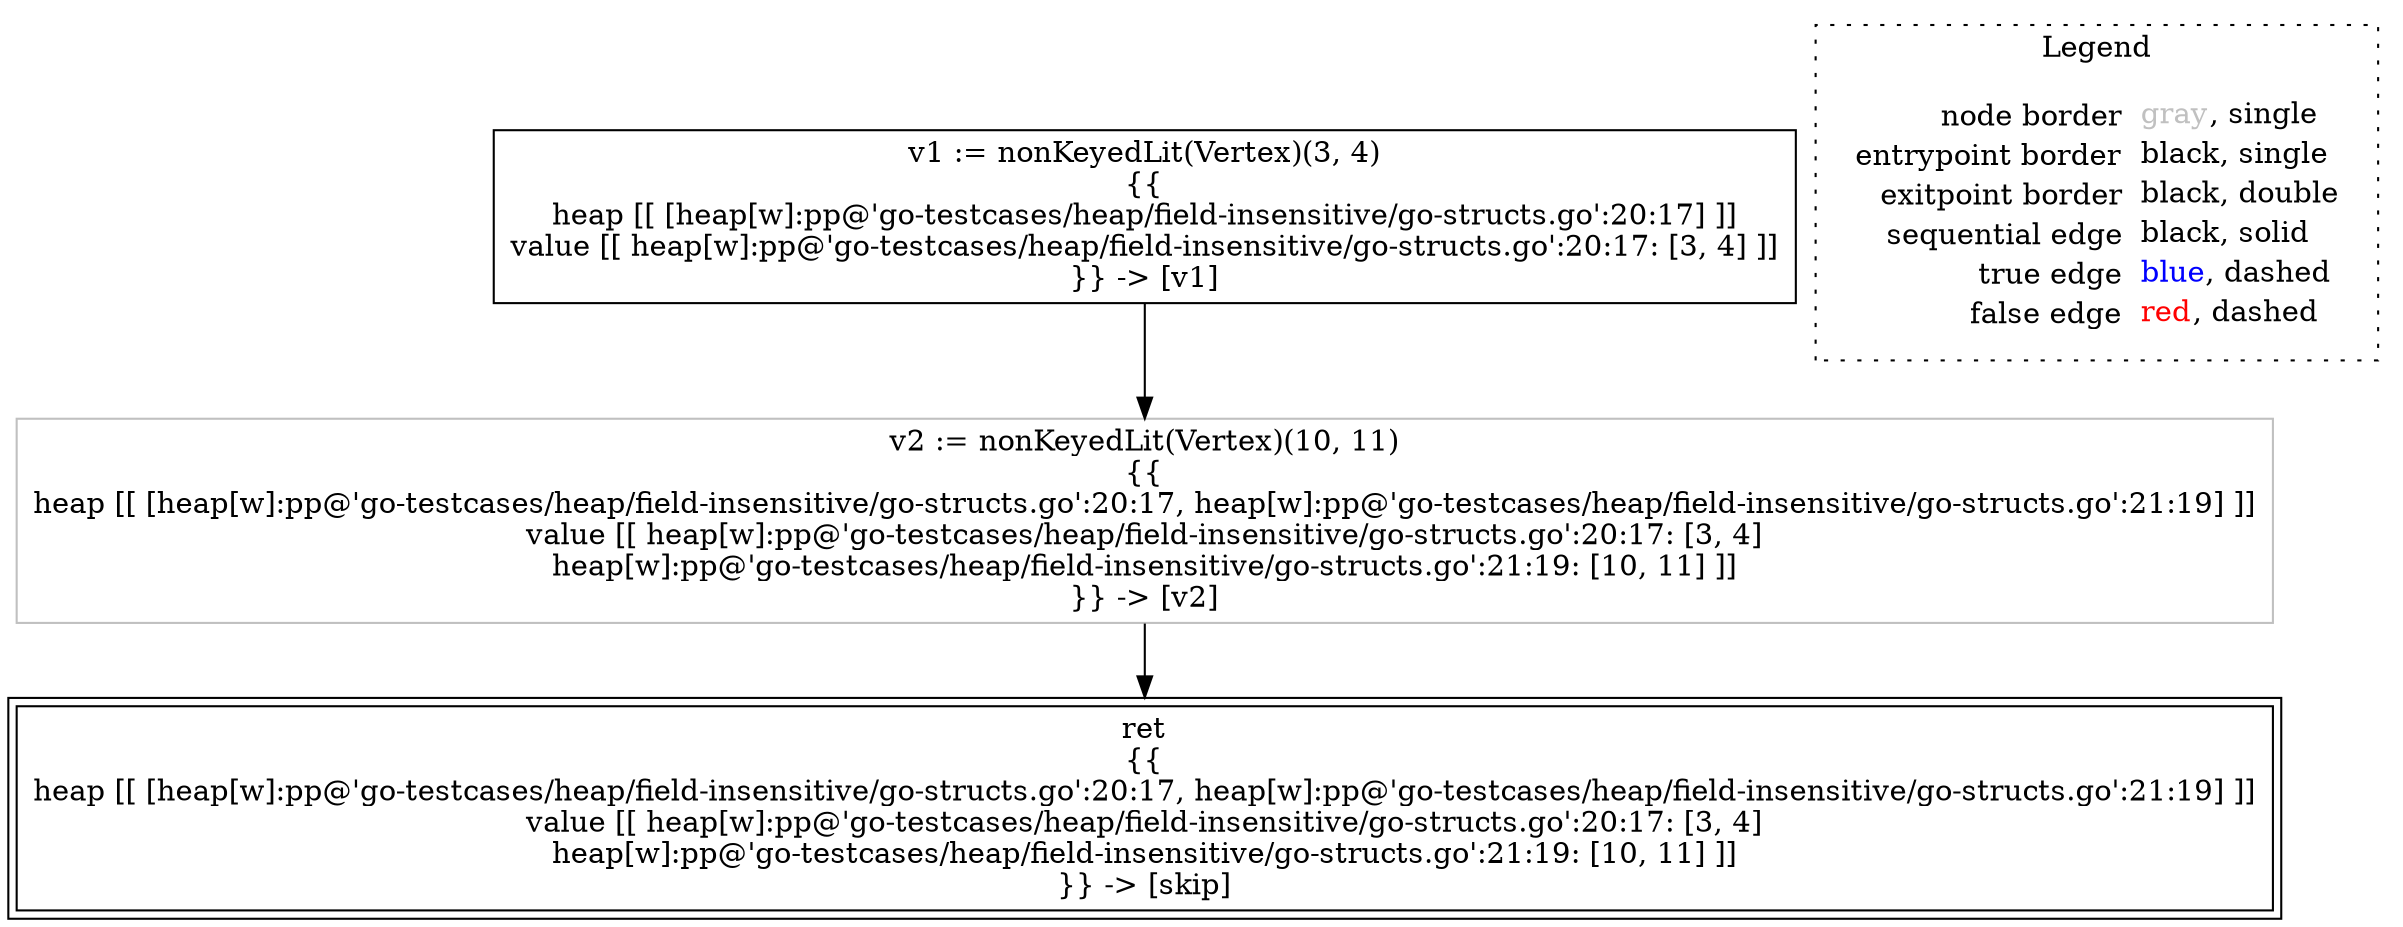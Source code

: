 digraph {
	"node0" [shape="rect",color="black",label=<v1 := nonKeyedLit(Vertex)(3, 4)<BR/>{{<BR/>heap [[ [heap[w]:pp@'go-testcases/heap/field-insensitive/go-structs.go':20:17] ]]<BR/>value [[ heap[w]:pp@'go-testcases/heap/field-insensitive/go-structs.go':20:17: [3, 4] ]]<BR/>}} -&gt; [v1]>];
	"node1" [shape="rect",color="black",peripheries="2",label=<ret<BR/>{{<BR/>heap [[ [heap[w]:pp@'go-testcases/heap/field-insensitive/go-structs.go':20:17, heap[w]:pp@'go-testcases/heap/field-insensitive/go-structs.go':21:19] ]]<BR/>value [[ heap[w]:pp@'go-testcases/heap/field-insensitive/go-structs.go':20:17: [3, 4]<BR/>heap[w]:pp@'go-testcases/heap/field-insensitive/go-structs.go':21:19: [10, 11] ]]<BR/>}} -&gt; [skip]>];
	"node2" [shape="rect",color="gray",label=<v2 := nonKeyedLit(Vertex)(10, 11)<BR/>{{<BR/>heap [[ [heap[w]:pp@'go-testcases/heap/field-insensitive/go-structs.go':20:17, heap[w]:pp@'go-testcases/heap/field-insensitive/go-structs.go':21:19] ]]<BR/>value [[ heap[w]:pp@'go-testcases/heap/field-insensitive/go-structs.go':20:17: [3, 4]<BR/>heap[w]:pp@'go-testcases/heap/field-insensitive/go-structs.go':21:19: [10, 11] ]]<BR/>}} -&gt; [v2]>];
	"node0" -> "node2" [color="black"];
	"node2" -> "node1" [color="black"];
subgraph cluster_legend {
	label="Legend";
	style=dotted;
	node [shape=plaintext];
	"legend" [label=<<table border="0" cellpadding="2" cellspacing="0" cellborder="0"><tr><td align="right">node border&nbsp;</td><td align="left"><font color="gray">gray</font>, single</td></tr><tr><td align="right">entrypoint border&nbsp;</td><td align="left"><font color="black">black</font>, single</td></tr><tr><td align="right">exitpoint border&nbsp;</td><td align="left"><font color="black">black</font>, double</td></tr><tr><td align="right">sequential edge&nbsp;</td><td align="left"><font color="black">black</font>, solid</td></tr><tr><td align="right">true edge&nbsp;</td><td align="left"><font color="blue">blue</font>, dashed</td></tr><tr><td align="right">false edge&nbsp;</td><td align="left"><font color="red">red</font>, dashed</td></tr></table>>];
}

}
